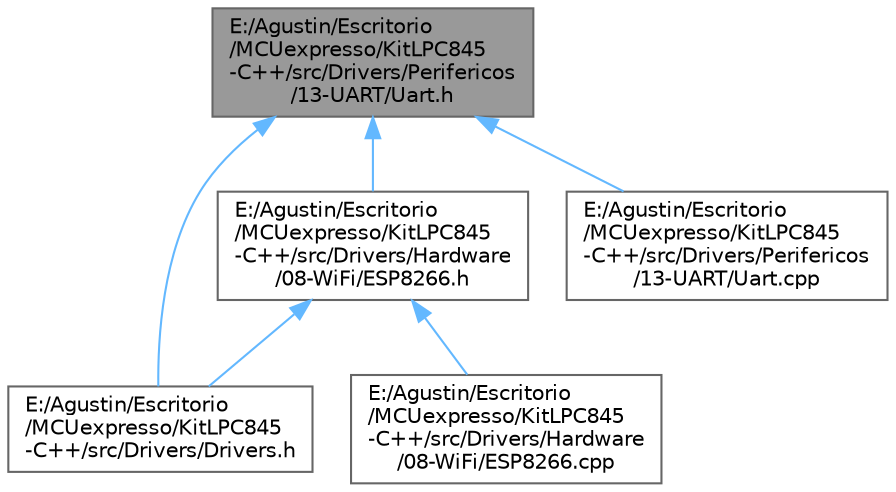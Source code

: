 digraph "E:/Agustin/Escritorio/MCUexpresso/KitLPC845-C++/src/Drivers/Perifericos/13-UART/Uart.h"
{
 // LATEX_PDF_SIZE
  bgcolor="transparent";
  edge [fontname=Helvetica,fontsize=10,labelfontname=Helvetica,labelfontsize=10];
  node [fontname=Helvetica,fontsize=10,shape=box,height=0.2,width=0.4];
  Node1 [id="Node000001",label="E:/Agustin/Escritorio\l/MCUexpresso/KitLPC845\l-C++/src/Drivers/Perifericos\l/13-UART/Uart.h",height=0.2,width=0.4,color="gray40", fillcolor="grey60", style="filled", fontcolor="black",tooltip="Breve descripción del objetivo del Módulo."];
  Node1 -> Node2 [id="edge6_Node000001_Node000002",dir="back",color="steelblue1",style="solid",tooltip=" "];
  Node2 [id="Node000002",label="E:/Agustin/Escritorio\l/MCUexpresso/KitLPC845\l-C++/src/Drivers/Drivers.h",height=0.2,width=0.4,color="grey40", fillcolor="white", style="filled",URL="$_drivers_8h.html",tooltip="Archivo Master con todos los includes de perifericos del Kit."];
  Node1 -> Node3 [id="edge7_Node000001_Node000003",dir="back",color="steelblue1",style="solid",tooltip=" "];
  Node3 [id="Node000003",label="E:/Agustin/Escritorio\l/MCUexpresso/KitLPC845\l-C++/src/Drivers/Hardware\l/08-WiFi/ESP8266.h",height=0.2,width=0.4,color="grey40", fillcolor="white", style="filled",URL="$_e_s_p8266_8h.html",tooltip="Breve descripción del Módulo."];
  Node3 -> Node2 [id="edge8_Node000003_Node000002",dir="back",color="steelblue1",style="solid",tooltip=" "];
  Node3 -> Node4 [id="edge9_Node000003_Node000004",dir="back",color="steelblue1",style="solid",tooltip=" "];
  Node4 [id="Node000004",label="E:/Agustin/Escritorio\l/MCUexpresso/KitLPC845\l-C++/src/Drivers/Hardware\l/08-WiFi/ESP8266.cpp",height=0.2,width=0.4,color="grey40", fillcolor="white", style="filled",URL="$_e_s_p8266_8cpp.html",tooltip="Breve descripcion del modulo."];
  Node1 -> Node5 [id="edge10_Node000001_Node000005",dir="back",color="steelblue1",style="solid",tooltip=" "];
  Node5 [id="Node000005",label="E:/Agustin/Escritorio\l/MCUexpresso/KitLPC845\l-C++/src/Drivers/Perifericos\l/13-UART/Uart.cpp",height=0.2,width=0.4,color="grey40", fillcolor="white", style="filled",URL="$_uart_8cpp.html",tooltip="Descripcion del modulo."];
}
